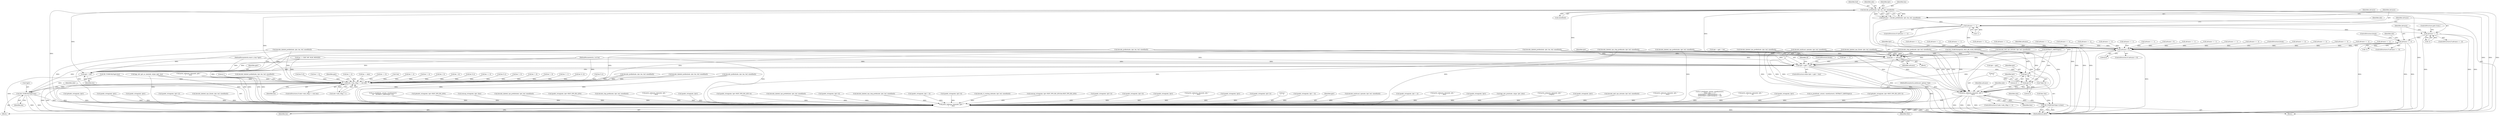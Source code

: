 digraph "0_tcpdump_d10a0f980fe8f9407ab1ffbd612641433ebe175e@pointer" {
"1001818" [label="(Call,decode_prefix6(ndo, tptr, len, buf, sizeof(buf)))"];
"1001691" [label="(Call,tptr < pptr + len)"];
"1002091" [label="(Call,tptr-3)"];
"1002111" [label="(Call,tptr-3)"];
"1002109" [label="(Call,print_unknown_data(ndo, tptr-3, \"\n\t    \", tlen))"];
"1002089" [label="(Call,ND_TCHECK2(*(tptr-3),tlen))"];
"1002909" [label="(Call,print_unknown_data(ndo, pptr, \"\n\t    \", len))"];
"1001693" [label="(Call,pptr + len)"];
"1001816" [label="(Call,advance = decode_prefix6(ndo, tptr, len, buf, sizeof(buf)))"];
"1001826" [label="(Call,advance == -1)"];
"1001836" [label="(Call,advance == -2)"];
"1001843" [label="(Call,advance == -3)"];
"1002126" [label="(Call,advance < 0)"];
"1002130" [label="(Call,tptr += advance)"];
"1002897" [label="(Call,ndo->ndo_vflag > 1 && len)"];
"1002905" [label="(Call,ND_TCHECK2(*pptr,len))"];
"1001962" [label="(Call,decode_clnp_prefix(ndo, tptr, buf, sizeof(buf)))"];
"1002915" [label="(Literal,1)"];
"1001700" [label="(Identifier,af)"];
"1002903" [label="(Identifier,len)"];
"1000391" [label="(Call,len == 6)"];
"1002237" [label="(Call,as_printf(ndo, astostr, sizeof(astostr),\n\t\t\t    EXTRACT_32BITS(tptr+2)))"];
"1000909" [label="(Call,ip6addr_string(ndo, tptr+BGP_VPN_RD_LEN))"];
"1002817" [label="(Call,len == 0)"];
"1002089" [label="(Call,ND_TCHECK2(*(tptr-3),tlen))"];
"1002908" [label="(Identifier,len)"];
"1001826" [label="(Call,advance == -1)"];
"1001845" [label="(Call,-3)"];
"1000180" [label="(Call,len % 2)"];
"1001969" [label="(Call,advance == -1)"];
"1001930" [label="(Call,decode_labeled_vpn_l2(ndo, tptr, buf, sizeof(buf)))"];
"1001786" [label="(Call,decode_labeled_vpn_prefix4(ndo, tptr, buf, sizeof(buf)))"];
"1002094" [label="(Identifier,tlen)"];
"1002113" [label="(Literal,3)"];
"1000362" [label="(Call,len != 0)"];
"1000376" [label="(Call,len != 8)"];
"1000573" [label="(Call,len % 4)"];
"1001866" [label="(Call,advance == -1)"];
"1000977" [label="(Call,isonsap_string(ndo, tptr, tlen))"];
"1001828" [label="(Call,-1)"];
"1001262" [label="(Call,decode_labeled_vpn_prefix4(ndo, tptr, buf, sizeof(buf)))"];
"1001937" [label="(Call,advance == -1)"];
"1001690" [label="(ControlStructure,while (tptr < pptr + len))"];
"1001534" [label="(Call,decode_clnp_prefix(ndo, tptr, buf, sizeof(buf)))"];
"1001615" [label="(Call,print_unknown_data(ndo, tptr, \"\n\t    \", tlen))"];
"1002133" [label="(ControlStructure,break;)"];
"1001883" [label="(Call,advance == -3)"];
"1000128" [label="(MethodParameterIn,const u_char *pptr)"];
"1001816" [label="(Call,advance = decode_prefix6(ndo, tptr, len, buf, sizeof(buf)))"];
"1002093" [label="(Literal,3)"];
"1002904" [label="(Block,)"];
"1001825" [label="(ControlStructure,if (advance == -1))"];
"1000815" [label="(Call,ipaddr_string(ndo, tptr+BGP_VPN_RD_LEN))"];
"1002536" [label="(Call,ipaddr_string(ndo, tptr))"];
"1002136" [label="(Call,len % 8)"];
"1001706" [label="(Call,decode_prefix4(ndo, tptr, len, buf, sizeof(buf)))"];
"1002026" [label="(Call,decode_mdt_vpn_nlri(ndo, tptr, buf, sizeof(buf)))"];
"1001840" [label="(ControlStructure,goto trunc;)"];
"1001905" [label="(Call,advance == -1)"];
"1001640" [label="(Call,ND_TCHECK2(tptr[0], BGP_MP_NLRI_MINSIZE))"];
"1000436" [label="(Call,len != 8)"];
"1002127" [label="(Identifier,advance)"];
"1001754" [label="(Call,advance == -1)"];
"1001691" [label="(Call,tptr < pptr + len)"];
"1000153" [label="(Call,len != 1)"];
"1002906" [label="(Call,*pptr)"];
"1001038" [label="(Call,ipaddr_string(ndo, tptr+BGP_VPN_RD_LEN+4))"];
"1001470" [label="(Call,decode_labeled_vpn_prefix6(ndo, tptr, buf, sizeof(buf)))"];
"1001822" [label="(Identifier,buf)"];
"1002820" [label="(Call,len % 12)"];
"1001947" [label="(Call,advance == -2)"];
"1001746" [label="(Call,decode_labeled_prefix4(ndo, tptr, len, buf, sizeof(buf)))"];
"1002112" [label="(Identifier,tptr)"];
"1002203" [label="(Call,ipaddr_string(ndo, tptr+4))"];
"1001835" [label="(ControlStructure,if (advance == -2))"];
"1002011" [label="(Call,advance == -2)"];
"1001692" [label="(Identifier,tptr)"];
"1001703" [label="(Block,)"];
"1001687" [label="(Call,tptr += 3)"];
"1001847" [label="(ControlStructure,break;)"];
"1001771" [label="(Call,advance == -3)"];
"1001695" [label="(Identifier,len)"];
"1002114" [label="(Literal,\"\n\t    \")"];
"1001994" [label="(Call,decode_labeled_vpn_clnp_prefix(ndo, tptr, buf, sizeof(buf)))"];
"1001566" [label="(Call,decode_labeled_vpn_clnp_prefix(ndo, tptr, buf, sizeof(buf)))"];
"1002103" [label="(ControlStructure,if (ndo->ndo_vflag <= 1))"];
"1001696" [label="(Block,)"];
"1002125" [label="(ControlStructure,if (advance < 0))"];
"1000428" [label="(Call,ipaddr_string(ndo, tptr + 4))"];
"1002482" [label="(Call,ipaddr_string(ndo, tptr+4))"];
"1001832" [label="(Identifier,ndo)"];
"1002874" [label="(Call,ND_TCHECK2(*pptr,len))"];
"1000200" [label="(Call,bgp_attr_get_as_size(ndo, atype, pptr, len))"];
"1001294" [label="(Call,decode_rt_routing_info(ndo, tptr, buf, sizeof(buf)))"];
"1001430" [label="(Call,decode_labeled_prefix6(ndo, tptr, len, buf, sizeof(buf)))"];
"1001693" [label="(Call,pptr + len)"];
"1001018" [label="(Call,isonsap_string(ndo, tptr+BGP_VPN_RD_LEN,tlen-BGP_VPN_RD_LEN))"];
"1001851" [label="(Identifier,ndo)"];
"1001714" [label="(Call,advance == -1)"];
"1002001" [label="(Call,advance == -1)"];
"1001680" [label="(Call,len == BGP_MP_NLRI_MINSIZE)"];
"1002897" [label="(Call,ndo->ndo_vflag > 1 && len)"];
"1002219" [label="(Call,ipaddr_string(ndo, tptr+2))"];
"1001823" [label="(Call,sizeof(buf))"];
"1002461" [label="(Call,ipaddr_string(ndo, tptr+4))"];
"1002516" [label="(Call,ipaddr_string(ndo, tptr))"];
"1000682" [label="(Call,print_unknown_data(ndo, tptr, \"\n\t    \", tlen))"];
"1000126" [label="(MethodParameterIn,netdissect_options *ndo)"];
"1000373" [label="(Call,len != 6)"];
"1002116" [label="(Call,advance = 0)"];
"1001694" [label="(Identifier,pptr)"];
"1002907" [label="(Identifier,pptr)"];
"1000142" [label="(Call,tptr = pptr)"];
"1000767" [label="(Call,ipaddr_string(ndo, tptr))"];
"1000312" [label="(Call,len != 4)"];
"1002298" [label="(Call,ipaddr_string(ndo, tptr+2))"];
"1002912" [label="(Literal,\"\n\t    \")"];
"1002115" [label="(Identifier,tlen)"];
"1000463" [label="(Call,ipaddr_string(ndo, tptr + 4))"];
"1002132" [label="(Identifier,advance)"];
"1002810" [label="(Call,len -= alen)"];
"1002128" [label="(Literal,0)"];
"1002097" [label="(Identifier,ndo)"];
"1001858" [label="(Call,decode_labeled_prefix6(ndo, tptr, len, buf, sizeof(buf)))"];
"1002911" [label="(Identifier,pptr)"];
"1002910" [label="(Identifier,ndo)"];
"1001326" [label="(Call,decode_multicast_vpn(ndo, tptr, buf, sizeof(buf)))"];
"1001819" [label="(Identifier,ndo)"];
"1001898" [label="(Call,decode_labeled_vpn_prefix6(ndo, tptr, buf, sizeof(buf)))"];
"1002065" [label="(Call,advance == -1)"];
"1001793" [label="(Call,advance == -1)"];
"1001390" [label="(Call,decode_prefix6(ndo, tptr, len, buf, sizeof(buf)))"];
"1002117" [label="(Identifier,advance)"];
"1000129" [label="(MethodParameterIn,u_int len)"];
"1000190" [label="(Call,!len)"];
"1000408" [label="(Call,ipaddr_string(ndo, tptr + 2))"];
"1001092" [label="(Call,print_unknown_data(ndo, tptr, \"\n\t    \", tlen))"];
"1001844" [label="(Identifier,advance)"];
"1000548" [label="(Call,len != 4)"];
"1001222" [label="(Call,decode_labeled_prefix4(ndo, tptr, len, buf, sizeof(buf)))"];
"1002033" [label="(Call,advance == -1)"];
"1002913" [label="(Identifier,len)"];
"1002111" [label="(Call,tptr-3)"];
"1002126" [label="(Call,advance < 0)"];
"1000955" [label="(Call,ipaddr_string(ndo, tptr))"];
"1002090" [label="(Call,*(tptr-3))"];
"1002043" [label="(Call,advance == -2)"];
"1002129" [label="(ControlStructure,break;)"];
"1002800" [label="(Call,bgp_attr_print(ndo, atype, tptr, alen))"];
"1002905" [label="(Call,ND_TCHECK2(*pptr,len))"];
"1002058" [label="(Call,decode_multicast_vpn(ndo, tptr, buf, sizeof(buf)))"];
"1001820" [label="(Identifier,tptr)"];
"1000338" [label="(Call,len != 4)"];
"1001915" [label="(Call,advance == -2)"];
"1002834" [label="(Call,len > 0)"];
"1002635" [label="(Call,print_unknown_data(ndo, tptr,\"\n\t      \", length))"];
"1001837" [label="(Identifier,advance)"];
"1002110" [label="(Identifier,ndo)"];
"1002909" [label="(Call,print_unknown_data(ndo, pptr, \"\n\t    \", len))"];
"1002890" [label="(Call,print_unknown_data(ndo, pptr, \"\n\t    \", len))"];
"1002499" [label="(Call,ipaddr_string(ndo, tptr))"];
"1001647" [label="(Call,EXTRACT_16BITS(tptr))"];
"1002673" [label="(Call,len -=4)"];
"1002130" [label="(Call,tptr += advance)"];
"1000471" [label="(Call,len % 4)"];
"1002896" [label="(ControlStructure,if (ndo->ndo_vflag > 1 && len))"];
"1001803" [label="(Call,advance == -2)"];
"1002919" [label="(MethodReturn,RET)"];
"1001838" [label="(Call,-2)"];
"1002092" [label="(Identifier,tptr)"];
"1000145" [label="(Call,tlen=len)"];
"1001358" [label="(Call,decode_mdt_vpn_nlri(ndo, tptr, buf, sizeof(buf)))"];
"1001821" [label="(Identifier,len)"];
"1002552" [label="(Call,print_unknown_data(ndo, tptr, \"\n\t      \", tlen))"];
"1001731" [label="(Call,advance == -3)"];
"1000258" [label="(Call,as_printf(ndo, astostr, sizeof(astostr),\n\t\t\t\tas_size == 2 ?\n\t\t\t\tEXTRACT_16BITS(&tptr[2 + i]) :\n\t\t\t\tEXTRACT_32BITS(&tptr[2 + i])))"];
"1002378" [label="(Call,print_unknown_data(ndo, tptr, \"\n\t      \", 8))"];
"1002119" [label="(Call,tptr = pptr + len)"];
"1001842" [label="(ControlStructure,if (advance == -3))"];
"1002898" [label="(Call,ndo->ndo_vflag > 1)"];
"1001836" [label="(Call,advance == -2)"];
"1001827" [label="(Identifier,advance)"];
"1000598" [label="(Call,ipaddr_string(ndo, tptr))"];
"1002663" [label="(Call,as_printf(ndo, astostr, sizeof(astostr), EXTRACT_32BITS(tptr)))"];
"1002091" [label="(Call,tptr-3)"];
"1001818" [label="(Call,decode_prefix6(ndo, tptr, len, buf, sizeof(buf)))"];
"1001058" [label="(Call,ip6addr_string(ndo, tptr+BGP_VPN_RD_LEN+3))"];
"1001817" [label="(Identifier,advance)"];
"1002075" [label="(Call,advance == -2)"];
"1000861" [label="(Call,ip6addr_string(ndo, tptr))"];
"1000331" [label="(Call,ipaddr_string(ndo, tptr))"];
"1000567" [label="(Call,ipaddr_string(ndo, tptr))"];
"1001182" [label="(Call,decode_prefix4(ndo, tptr, len, buf, sizeof(buf)))"];
"1001843" [label="(Call,advance == -3)"];
"1002131" [label="(Identifier,tptr)"];
"1001979" [label="(Call,advance == -2)"];
"1002109" [label="(Call,print_unknown_data(ndo, tptr-3, \"\n\t    \", tlen))"];
"1002284" [label="(Call,ipaddr_string(ndo, tptr+2))"];
"1001502" [label="(Call,decode_labeled_vpn_l2(ndo, tptr, buf, sizeof(buf)))"];
"1001818" -> "1001816"  [label="AST: "];
"1001818" -> "1001823"  [label="CFG: "];
"1001819" -> "1001818"  [label="AST: "];
"1001820" -> "1001818"  [label="AST: "];
"1001821" -> "1001818"  [label="AST: "];
"1001822" -> "1001818"  [label="AST: "];
"1001823" -> "1001818"  [label="AST: "];
"1001816" -> "1001818"  [label="CFG: "];
"1001818" -> "1002919"  [label="DDG: "];
"1001818" -> "1002919"  [label="DDG: "];
"1001818" -> "1002919"  [label="DDG: "];
"1001818" -> "1002919"  [label="DDG: "];
"1001818" -> "1001691"  [label="DDG: "];
"1001818" -> "1001693"  [label="DDG: "];
"1001818" -> "1001816"  [label="DDG: "];
"1001818" -> "1001816"  [label="DDG: "];
"1001818" -> "1001816"  [label="DDG: "];
"1001818" -> "1001816"  [label="DDG: "];
"1001818" -> "1002109"  [label="DDG: "];
"1001818" -> "1002130"  [label="DDG: "];
"1001818" -> "1002897"  [label="DDG: "];
"1001818" -> "1002909"  [label="DDG: "];
"1001691" -> "1001690"  [label="AST: "];
"1001691" -> "1001693"  [label="CFG: "];
"1001692" -> "1001691"  [label="AST: "];
"1001693" -> "1001691"  [label="AST: "];
"1001700" -> "1001691"  [label="CFG: "];
"1002133" -> "1001691"  [label="CFG: "];
"1001691" -> "1002919"  [label="DDG: "];
"1001691" -> "1002919"  [label="DDG: "];
"1001691" -> "1002919"  [label="DDG: "];
"1001687" -> "1001691"  [label="DDG: "];
"1001640" -> "1001691"  [label="DDG: "];
"1002130" -> "1001691"  [label="DDG: "];
"1001647" -> "1001691"  [label="DDG: "];
"1000128" -> "1001691"  [label="DDG: "];
"1001706" -> "1001691"  [label="DDG: "];
"1001680" -> "1001691"  [label="DDG: "];
"1001858" -> "1001691"  [label="DDG: "];
"1001746" -> "1001691"  [label="DDG: "];
"1000129" -> "1001691"  [label="DDG: "];
"1001691" -> "1002091"  [label="DDG: "];
"1002091" -> "1002090"  [label="AST: "];
"1002091" -> "1002093"  [label="CFG: "];
"1002092" -> "1002091"  [label="AST: "];
"1002093" -> "1002091"  [label="AST: "];
"1002090" -> "1002091"  [label="CFG: "];
"1000142" -> "1002091"  [label="DDG: "];
"1001640" -> "1002091"  [label="DDG: "];
"1001647" -> "1002091"  [label="DDG: "];
"1002091" -> "1002111"  [label="DDG: "];
"1002111" -> "1002109"  [label="AST: "];
"1002111" -> "1002113"  [label="CFG: "];
"1002112" -> "1002111"  [label="AST: "];
"1002113" -> "1002111"  [label="AST: "];
"1002114" -> "1002111"  [label="CFG: "];
"1002111" -> "1002109"  [label="DDG: "];
"1002111" -> "1002109"  [label="DDG: "];
"1001640" -> "1002111"  [label="DDG: "];
"1001647" -> "1002111"  [label="DDG: "];
"1002109" -> "1002103"  [label="AST: "];
"1002109" -> "1002115"  [label="CFG: "];
"1002110" -> "1002109"  [label="AST: "];
"1002114" -> "1002109"  [label="AST: "];
"1002115" -> "1002109"  [label="AST: "];
"1002117" -> "1002109"  [label="CFG: "];
"1002109" -> "1002919"  [label="DDG: "];
"1002109" -> "1002919"  [label="DDG: "];
"1002109" -> "1002919"  [label="DDG: "];
"1002109" -> "1002919"  [label="DDG: "];
"1002109" -> "1002089"  [label="DDG: "];
"1001858" -> "1002109"  [label="DDG: "];
"1001746" -> "1002109"  [label="DDG: "];
"1001962" -> "1002109"  [label="DDG: "];
"1001786" -> "1002109"  [label="DDG: "];
"1002058" -> "1002109"  [label="DDG: "];
"1001706" -> "1002109"  [label="DDG: "];
"1001898" -> "1002109"  [label="DDG: "];
"1002026" -> "1002109"  [label="DDG: "];
"1001930" -> "1002109"  [label="DDG: "];
"1001994" -> "1002109"  [label="DDG: "];
"1000126" -> "1002109"  [label="DDG: "];
"1002089" -> "1002109"  [label="DDG: "];
"1002109" -> "1002909"  [label="DDG: "];
"1002089" -> "1001703"  [label="AST: "];
"1002089" -> "1002094"  [label="CFG: "];
"1002090" -> "1002089"  [label="AST: "];
"1002094" -> "1002089"  [label="AST: "];
"1002097" -> "1002089"  [label="CFG: "];
"1002089" -> "1002919"  [label="DDG: "];
"1002089" -> "1002919"  [label="DDG: "];
"1002089" -> "1002919"  [label="DDG: "];
"1000145" -> "1002089"  [label="DDG: "];
"1002909" -> "1002904"  [label="AST: "];
"1002909" -> "1002913"  [label="CFG: "];
"1002910" -> "1002909"  [label="AST: "];
"1002911" -> "1002909"  [label="AST: "];
"1002912" -> "1002909"  [label="AST: "];
"1002913" -> "1002909"  [label="AST: "];
"1002915" -> "1002909"  [label="CFG: "];
"1002909" -> "1002919"  [label="DDG: "];
"1002909" -> "1002919"  [label="DDG: "];
"1002909" -> "1002919"  [label="DDG: "];
"1002909" -> "1002919"  [label="DDG: "];
"1000682" -> "1002909"  [label="DDG: "];
"1002058" -> "1002909"  [label="DDG: "];
"1001018" -> "1002909"  [label="DDG: "];
"1001706" -> "1002909"  [label="DDG: "];
"1002026" -> "1002909"  [label="DDG: "];
"1001470" -> "1002909"  [label="DDG: "];
"1002552" -> "1002909"  [label="DDG: "];
"1001390" -> "1002909"  [label="DDG: "];
"1000861" -> "1002909"  [label="DDG: "];
"1002890" -> "1002909"  [label="DDG: "];
"1002890" -> "1002909"  [label="DDG: "];
"1000258" -> "1002909"  [label="DDG: "];
"1001294" -> "1002909"  [label="DDG: "];
"1002461" -> "1002909"  [label="DDG: "];
"1001566" -> "1002909"  [label="DDG: "];
"1001222" -> "1002909"  [label="DDG: "];
"1000815" -> "1002909"  [label="DDG: "];
"1001858" -> "1002909"  [label="DDG: "];
"1000200" -> "1002909"  [label="DDG: "];
"1000200" -> "1002909"  [label="DDG: "];
"1000598" -> "1002909"  [label="DDG: "];
"1001746" -> "1002909"  [label="DDG: "];
"1002284" -> "1002909"  [label="DDG: "];
"1001534" -> "1002909"  [label="DDG: "];
"1002482" -> "1002909"  [label="DDG: "];
"1000567" -> "1002909"  [label="DDG: "];
"1001962" -> "1002909"  [label="DDG: "];
"1002219" -> "1002909"  [label="DDG: "];
"1000408" -> "1002909"  [label="DDG: "];
"1002663" -> "1002909"  [label="DDG: "];
"1002635" -> "1002909"  [label="DDG: "];
"1001358" -> "1002909"  [label="DDG: "];
"1001786" -> "1002909"  [label="DDG: "];
"1002203" -> "1002909"  [label="DDG: "];
"1001262" -> "1002909"  [label="DDG: "];
"1000331" -> "1002909"  [label="DDG: "];
"1002536" -> "1002909"  [label="DDG: "];
"1001898" -> "1002909"  [label="DDG: "];
"1002499" -> "1002909"  [label="DDG: "];
"1002298" -> "1002909"  [label="DDG: "];
"1001615" -> "1002909"  [label="DDG: "];
"1001182" -> "1002909"  [label="DDG: "];
"1002378" -> "1002909"  [label="DDG: "];
"1000909" -> "1002909"  [label="DDG: "];
"1000463" -> "1002909"  [label="DDG: "];
"1002516" -> "1002909"  [label="DDG: "];
"1002237" -> "1002909"  [label="DDG: "];
"1001092" -> "1002909"  [label="DDG: "];
"1002800" -> "1002909"  [label="DDG: "];
"1001930" -> "1002909"  [label="DDG: "];
"1001058" -> "1002909"  [label="DDG: "];
"1001326" -> "1002909"  [label="DDG: "];
"1000977" -> "1002909"  [label="DDG: "];
"1000955" -> "1002909"  [label="DDG: "];
"1000428" -> "1002909"  [label="DDG: "];
"1001994" -> "1002909"  [label="DDG: "];
"1000767" -> "1002909"  [label="DDG: "];
"1001038" -> "1002909"  [label="DDG: "];
"1001430" -> "1002909"  [label="DDG: "];
"1001502" -> "1002909"  [label="DDG: "];
"1000126" -> "1002909"  [label="DDG: "];
"1000128" -> "1002909"  [label="DDG: "];
"1002905" -> "1002909"  [label="DDG: "];
"1000129" -> "1002909"  [label="DDG: "];
"1001693" -> "1001695"  [label="CFG: "];
"1001694" -> "1001693"  [label="AST: "];
"1001695" -> "1001693"  [label="AST: "];
"1001693" -> "1002919"  [label="DDG: "];
"1000128" -> "1001693"  [label="DDG: "];
"1001706" -> "1001693"  [label="DDG: "];
"1001680" -> "1001693"  [label="DDG: "];
"1001858" -> "1001693"  [label="DDG: "];
"1001746" -> "1001693"  [label="DDG: "];
"1000129" -> "1001693"  [label="DDG: "];
"1001816" -> "1001703"  [label="AST: "];
"1001817" -> "1001816"  [label="AST: "];
"1001827" -> "1001816"  [label="CFG: "];
"1001816" -> "1002919"  [label="DDG: "];
"1001816" -> "1001826"  [label="DDG: "];
"1001826" -> "1001825"  [label="AST: "];
"1001826" -> "1001828"  [label="CFG: "];
"1001827" -> "1001826"  [label="AST: "];
"1001828" -> "1001826"  [label="AST: "];
"1001832" -> "1001826"  [label="CFG: "];
"1001837" -> "1001826"  [label="CFG: "];
"1001826" -> "1002919"  [label="DDG: "];
"1001826" -> "1002919"  [label="DDG: "];
"1001826" -> "1002919"  [label="DDG: "];
"1001828" -> "1001826"  [label="DDG: "];
"1001826" -> "1001836"  [label="DDG: "];
"1001826" -> "1002126"  [label="DDG: "];
"1001836" -> "1001835"  [label="AST: "];
"1001836" -> "1001838"  [label="CFG: "];
"1001837" -> "1001836"  [label="AST: "];
"1001838" -> "1001836"  [label="AST: "];
"1001840" -> "1001836"  [label="CFG: "];
"1001844" -> "1001836"  [label="CFG: "];
"1001836" -> "1002919"  [label="DDG: "];
"1001836" -> "1002919"  [label="DDG: "];
"1001836" -> "1002919"  [label="DDG: "];
"1001838" -> "1001836"  [label="DDG: "];
"1001836" -> "1001843"  [label="DDG: "];
"1001843" -> "1001842"  [label="AST: "];
"1001843" -> "1001845"  [label="CFG: "];
"1001844" -> "1001843"  [label="AST: "];
"1001845" -> "1001843"  [label="AST: "];
"1001847" -> "1001843"  [label="CFG: "];
"1001851" -> "1001843"  [label="CFG: "];
"1001843" -> "1002919"  [label="DDG: "];
"1001843" -> "1002919"  [label="DDG: "];
"1001843" -> "1002919"  [label="DDG: "];
"1001845" -> "1001843"  [label="DDG: "];
"1001843" -> "1002126"  [label="DDG: "];
"1002126" -> "1002125"  [label="AST: "];
"1002126" -> "1002128"  [label="CFG: "];
"1002127" -> "1002126"  [label="AST: "];
"1002128" -> "1002126"  [label="AST: "];
"1002129" -> "1002126"  [label="CFG: "];
"1002131" -> "1002126"  [label="CFG: "];
"1002126" -> "1002919"  [label="DDG: "];
"1002126" -> "1002919"  [label="DDG: "];
"1002011" -> "1002126"  [label="DDG: "];
"1001803" -> "1002126"  [label="DDG: "];
"1001915" -> "1002126"  [label="DDG: "];
"1002033" -> "1002126"  [label="DDG: "];
"1001731" -> "1002126"  [label="DDG: "];
"1002043" -> "1002126"  [label="DDG: "];
"1001771" -> "1002126"  [label="DDG: "];
"1001947" -> "1002126"  [label="DDG: "];
"1001793" -> "1002126"  [label="DDG: "];
"1002065" -> "1002126"  [label="DDG: "];
"1002116" -> "1002126"  [label="DDG: "];
"1001905" -> "1002126"  [label="DDG: "];
"1001883" -> "1002126"  [label="DDG: "];
"1002001" -> "1002126"  [label="DDG: "];
"1001754" -> "1002126"  [label="DDG: "];
"1001979" -> "1002126"  [label="DDG: "];
"1001969" -> "1002126"  [label="DDG: "];
"1001937" -> "1002126"  [label="DDG: "];
"1001866" -> "1002126"  [label="DDG: "];
"1001714" -> "1002126"  [label="DDG: "];
"1002075" -> "1002126"  [label="DDG: "];
"1002126" -> "1002130"  [label="DDG: "];
"1002130" -> "1001696"  [label="AST: "];
"1002130" -> "1002132"  [label="CFG: "];
"1002131" -> "1002130"  [label="AST: "];
"1002132" -> "1002130"  [label="AST: "];
"1001692" -> "1002130"  [label="CFG: "];
"1002130" -> "1002919"  [label="DDG: "];
"1002058" -> "1002130"  [label="DDG: "];
"1001962" -> "1002130"  [label="DDG: "];
"1001706" -> "1002130"  [label="DDG: "];
"1001994" -> "1002130"  [label="DDG: "];
"1001930" -> "1002130"  [label="DDG: "];
"1002119" -> "1002130"  [label="DDG: "];
"1001858" -> "1002130"  [label="DDG: "];
"1001786" -> "1002130"  [label="DDG: "];
"1001746" -> "1002130"  [label="DDG: "];
"1002026" -> "1002130"  [label="DDG: "];
"1001898" -> "1002130"  [label="DDG: "];
"1001640" -> "1002130"  [label="DDG: "];
"1001647" -> "1002130"  [label="DDG: "];
"1002897" -> "1002896"  [label="AST: "];
"1002897" -> "1002898"  [label="CFG: "];
"1002897" -> "1002903"  [label="CFG: "];
"1002898" -> "1002897"  [label="AST: "];
"1002903" -> "1002897"  [label="AST: "];
"1002907" -> "1002897"  [label="CFG: "];
"1002915" -> "1002897"  [label="CFG: "];
"1002897" -> "1002919"  [label="DDG: "];
"1002897" -> "1002919"  [label="DDG: "];
"1002897" -> "1002919"  [label="DDG: "];
"1002898" -> "1002897"  [label="DDG: "];
"1002898" -> "1002897"  [label="DDG: "];
"1000338" -> "1002897"  [label="DDG: "];
"1000436" -> "1002897"  [label="DDG: "];
"1000471" -> "1002897"  [label="DDG: "];
"1002874" -> "1002897"  [label="DDG: "];
"1000391" -> "1002897"  [label="DDG: "];
"1000312" -> "1002897"  [label="DDG: "];
"1002890" -> "1002897"  [label="DDG: "];
"1000180" -> "1002897"  [label="DDG: "];
"1000190" -> "1002897"  [label="DDG: "];
"1000573" -> "1002897"  [label="DDG: "];
"1002136" -> "1002897"  [label="DDG: "];
"1000362" -> "1002897"  [label="DDG: "];
"1002673" -> "1002897"  [label="DDG: "];
"1001430" -> "1002897"  [label="DDG: "];
"1000376" -> "1002897"  [label="DDG: "];
"1001706" -> "1002897"  [label="DDG: "];
"1001390" -> "1002897"  [label="DDG: "];
"1001182" -> "1002897"  [label="DDG: "];
"1002817" -> "1002897"  [label="DDG: "];
"1001746" -> "1002897"  [label="DDG: "];
"1001222" -> "1002897"  [label="DDG: "];
"1001858" -> "1002897"  [label="DDG: "];
"1002810" -> "1002897"  [label="DDG: "];
"1000153" -> "1002897"  [label="DDG: "];
"1000373" -> "1002897"  [label="DDG: "];
"1000548" -> "1002897"  [label="DDG: "];
"1002834" -> "1002897"  [label="DDG: "];
"1002820" -> "1002897"  [label="DDG: "];
"1000129" -> "1002897"  [label="DDG: "];
"1001680" -> "1002897"  [label="DDG: "];
"1000200" -> "1002897"  [label="DDG: "];
"1002897" -> "1002905"  [label="DDG: "];
"1002905" -> "1002904"  [label="AST: "];
"1002905" -> "1002908"  [label="CFG: "];
"1002906" -> "1002905"  [label="AST: "];
"1002908" -> "1002905"  [label="AST: "];
"1002910" -> "1002905"  [label="CFG: "];
"1002905" -> "1002919"  [label="DDG: "];
"1002905" -> "1002919"  [label="DDG: "];
"1002874" -> "1002905"  [label="DDG: "];
"1000129" -> "1002905"  [label="DDG: "];
}
